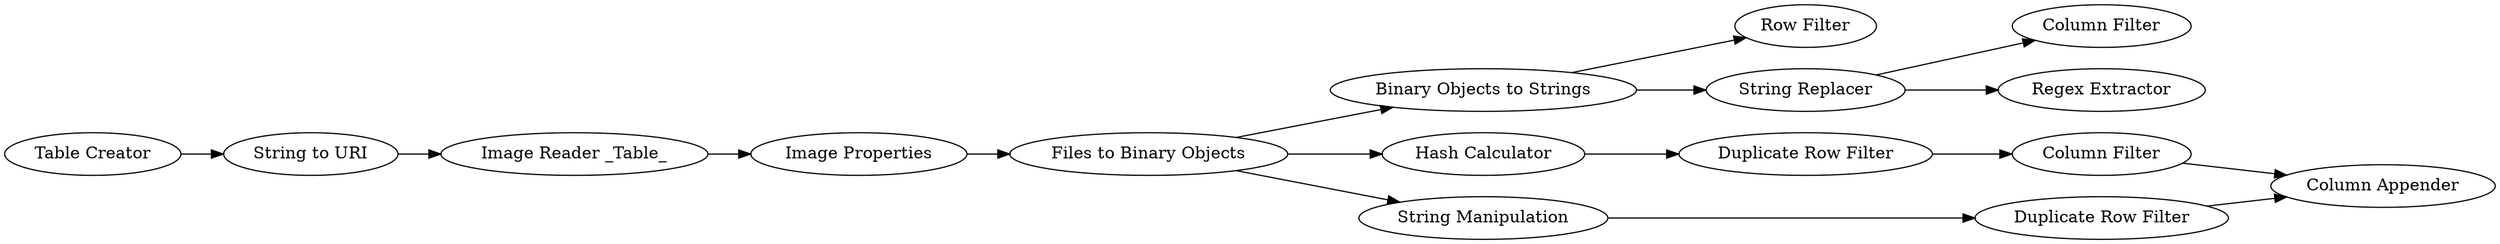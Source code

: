 digraph {
	3 -> 9
	1111 -> 1124
	1118 -> 1120
	1120 -> 1122
	1124 -> 1128
	1111 -> 1115
	1125 -> 1127
	1115 -> 1116
	1125 -> 1126
	1122 -> 1121
	1111 -> 1118
	9 -> 1123
	1123 -> 1111
	1116 -> 1121
	1124 -> 1125
	1 -> 3
	1122 [label="Column Filter"]
	1123 [label="Image Properties"]
	1120 [label="Duplicate Row Filter"]
	1 [label="Table Creator"]
	1124 [label="Binary Objects to Strings"]
	1121 [label="Column Appender"]
	9 [label="Image Reader _Table_"]
	1115 [label="String Manipulation"]
	1111 [label="Files to Binary Objects"]
	1118 [label="Hash Calculator"]
	1125 [label="String Replacer"]
	1116 [label="Duplicate Row Filter"]
	1128 [label="Row Filter"]
	1126 [label="Regex Extractor"]
	3 [label="String to URI"]
	1127 [label="Column Filter"]
	rankdir=LR
}
